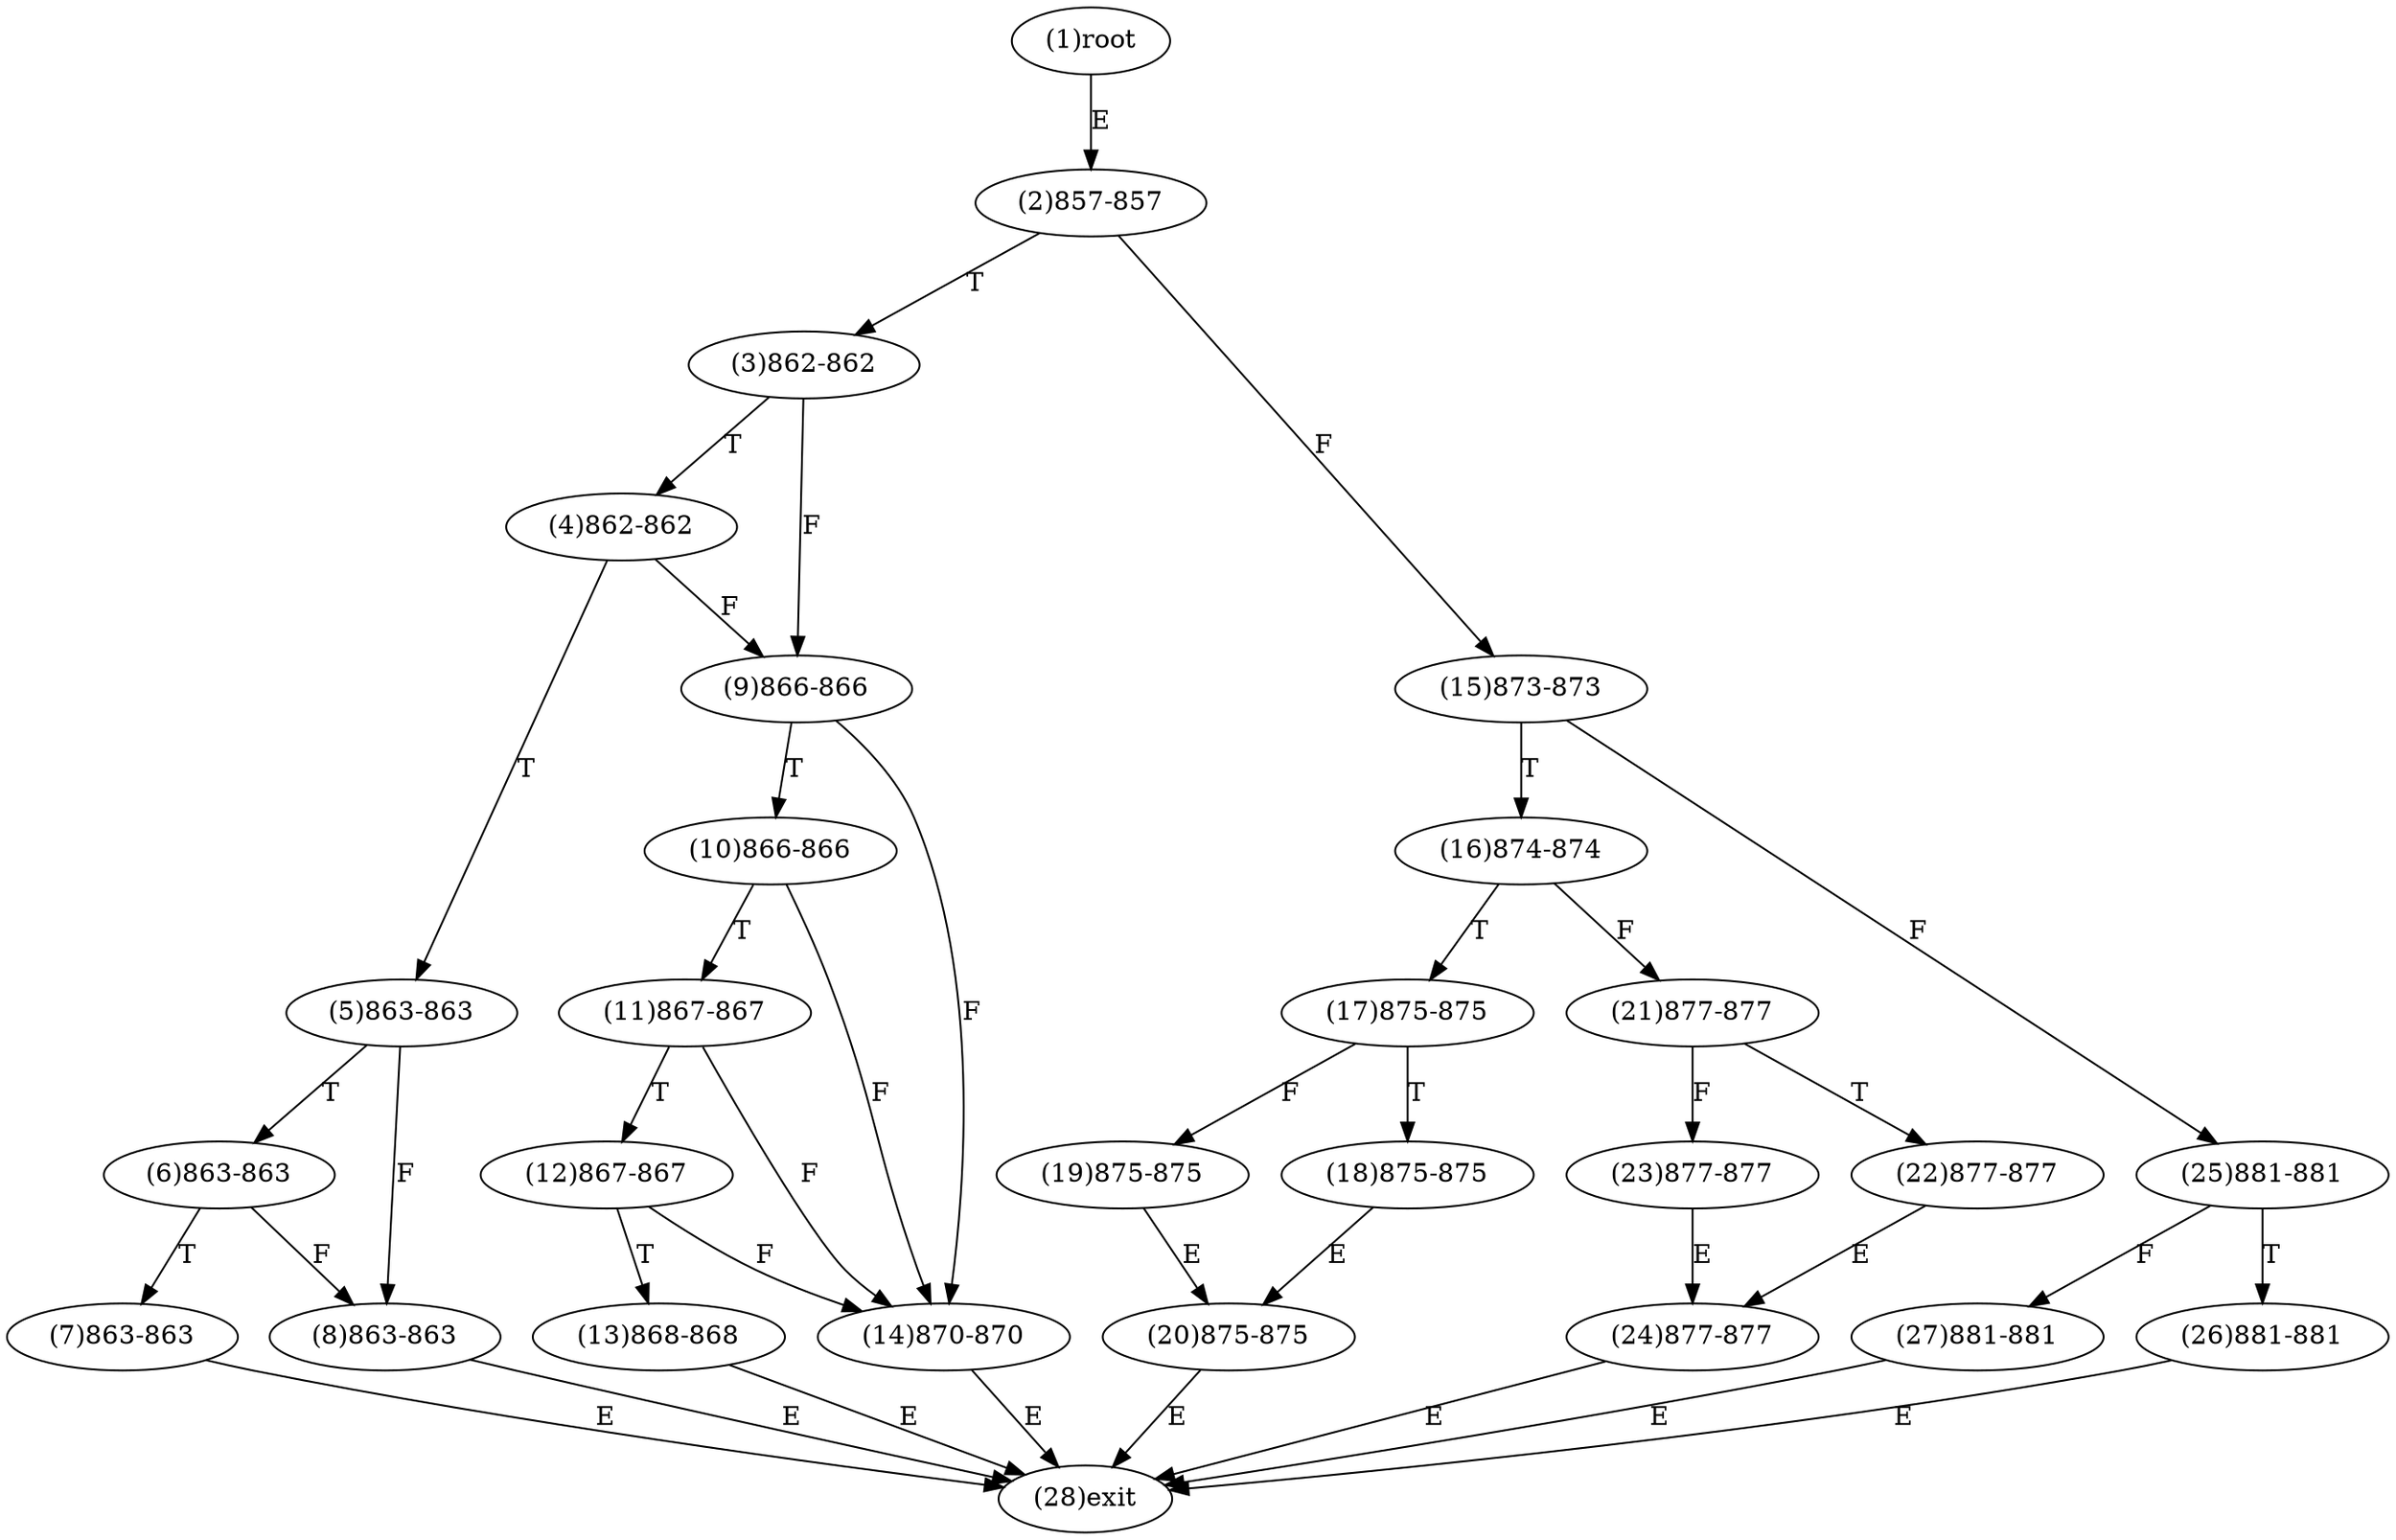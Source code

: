 digraph "" { 
1[ label="(1)root"];
2[ label="(2)857-857"];
3[ label="(3)862-862"];
4[ label="(4)862-862"];
5[ label="(5)863-863"];
6[ label="(6)863-863"];
7[ label="(7)863-863"];
8[ label="(8)863-863"];
9[ label="(9)866-866"];
10[ label="(10)866-866"];
11[ label="(11)867-867"];
12[ label="(12)867-867"];
13[ label="(13)868-868"];
14[ label="(14)870-870"];
15[ label="(15)873-873"];
17[ label="(17)875-875"];
16[ label="(16)874-874"];
19[ label="(19)875-875"];
18[ label="(18)875-875"];
21[ label="(21)877-877"];
20[ label="(20)875-875"];
23[ label="(23)877-877"];
22[ label="(22)877-877"];
25[ label="(25)881-881"];
24[ label="(24)877-877"];
27[ label="(27)881-881"];
26[ label="(26)881-881"];
28[ label="(28)exit"];
1->2[ label="E"];
2->15[ label="F"];
2->3[ label="T"];
3->9[ label="F"];
3->4[ label="T"];
4->9[ label="F"];
4->5[ label="T"];
5->8[ label="F"];
5->6[ label="T"];
6->8[ label="F"];
6->7[ label="T"];
7->28[ label="E"];
8->28[ label="E"];
9->14[ label="F"];
9->10[ label="T"];
10->14[ label="F"];
10->11[ label="T"];
11->14[ label="F"];
11->12[ label="T"];
12->14[ label="F"];
12->13[ label="T"];
13->28[ label="E"];
14->28[ label="E"];
15->25[ label="F"];
15->16[ label="T"];
16->21[ label="F"];
16->17[ label="T"];
17->19[ label="F"];
17->18[ label="T"];
18->20[ label="E"];
19->20[ label="E"];
20->28[ label="E"];
21->23[ label="F"];
21->22[ label="T"];
22->24[ label="E"];
23->24[ label="E"];
24->28[ label="E"];
25->27[ label="F"];
25->26[ label="T"];
26->28[ label="E"];
27->28[ label="E"];
}